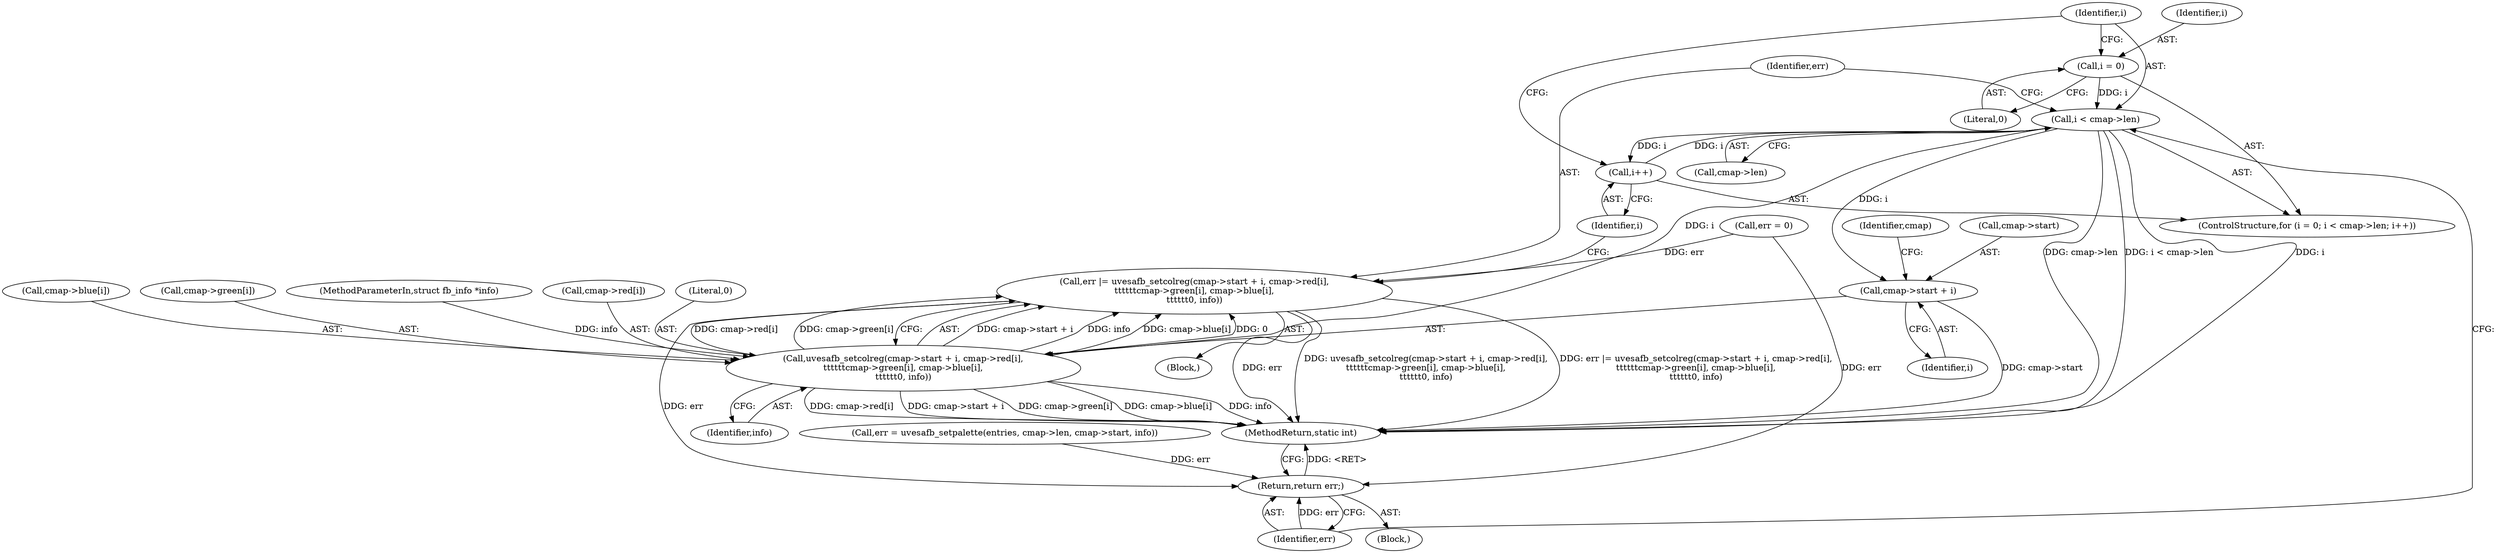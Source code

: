 digraph "0_linux_9f645bcc566a1e9f921bdae7528a01ced5bc3713@pointer" {
"1000253" [label="(Call,i < cmap->len)"];
"1000258" [label="(Call,i++)"];
"1000253" [label="(Call,i < cmap->len)"];
"1000250" [label="(Call,i = 0)"];
"1000263" [label="(Call,uvesafb_setcolreg(cmap->start + i, cmap->red[i],\n\t\t\t\t\t\tcmap->green[i], cmap->blue[i],\n\t\t\t\t\t\t0, info))"];
"1000261" [label="(Call,err |= uvesafb_setcolreg(cmap->start + i, cmap->red[i],\n\t\t\t\t\t\tcmap->green[i], cmap->blue[i],\n\t\t\t\t\t\t0, info))"];
"1000286" [label="(Return,return err;)"];
"1000264" [label="(Call,cmap->start + i)"];
"1000114" [label="(Call,err = 0)"];
"1000271" [label="(Identifier,cmap)"];
"1000263" [label="(Call,uvesafb_setcolreg(cmap->start + i, cmap->red[i],\n\t\t\t\t\t\tcmap->green[i], cmap->blue[i],\n\t\t\t\t\t\t0, info))"];
"1000286" [label="(Return,return err;)"];
"1000268" [label="(Identifier,i)"];
"1000279" [label="(Call,cmap->blue[i])"];
"1000274" [label="(Call,cmap->green[i])"];
"1000260" [label="(Block,)"];
"1000285" [label="(Identifier,info)"];
"1000104" [label="(Block,)"];
"1000252" [label="(Literal,0)"];
"1000262" [label="(Identifier,err)"];
"1000261" [label="(Call,err |= uvesafb_setcolreg(cmap->start + i, cmap->red[i],\n\t\t\t\t\t\tcmap->green[i], cmap->blue[i],\n\t\t\t\t\t\t0, info))"];
"1000234" [label="(Call,err = uvesafb_setpalette(entries, cmap->len, cmap->start, info))"];
"1000287" [label="(Identifier,err)"];
"1000103" [label="(MethodParameterIn,struct fb_info *info)"];
"1000259" [label="(Identifier,i)"];
"1000251" [label="(Identifier,i)"];
"1000264" [label="(Call,cmap->start + i)"];
"1000253" [label="(Call,i < cmap->len)"];
"1000255" [label="(Call,cmap->len)"];
"1000250" [label="(Call,i = 0)"];
"1000249" [label="(ControlStructure,for (i = 0; i < cmap->len; i++))"];
"1000269" [label="(Call,cmap->red[i])"];
"1000254" [label="(Identifier,i)"];
"1000265" [label="(Call,cmap->start)"];
"1000284" [label="(Literal,0)"];
"1000288" [label="(MethodReturn,static int)"];
"1000258" [label="(Call,i++)"];
"1000253" -> "1000249"  [label="AST: "];
"1000253" -> "1000255"  [label="CFG: "];
"1000254" -> "1000253"  [label="AST: "];
"1000255" -> "1000253"  [label="AST: "];
"1000262" -> "1000253"  [label="CFG: "];
"1000287" -> "1000253"  [label="CFG: "];
"1000253" -> "1000288"  [label="DDG: cmap->len"];
"1000253" -> "1000288"  [label="DDG: i < cmap->len"];
"1000253" -> "1000288"  [label="DDG: i"];
"1000258" -> "1000253"  [label="DDG: i"];
"1000250" -> "1000253"  [label="DDG: i"];
"1000253" -> "1000258"  [label="DDG: i"];
"1000253" -> "1000263"  [label="DDG: i"];
"1000253" -> "1000264"  [label="DDG: i"];
"1000258" -> "1000249"  [label="AST: "];
"1000258" -> "1000259"  [label="CFG: "];
"1000259" -> "1000258"  [label="AST: "];
"1000254" -> "1000258"  [label="CFG: "];
"1000250" -> "1000249"  [label="AST: "];
"1000250" -> "1000252"  [label="CFG: "];
"1000251" -> "1000250"  [label="AST: "];
"1000252" -> "1000250"  [label="AST: "];
"1000254" -> "1000250"  [label="CFG: "];
"1000263" -> "1000261"  [label="AST: "];
"1000263" -> "1000285"  [label="CFG: "];
"1000264" -> "1000263"  [label="AST: "];
"1000269" -> "1000263"  [label="AST: "];
"1000274" -> "1000263"  [label="AST: "];
"1000279" -> "1000263"  [label="AST: "];
"1000284" -> "1000263"  [label="AST: "];
"1000285" -> "1000263"  [label="AST: "];
"1000261" -> "1000263"  [label="CFG: "];
"1000263" -> "1000288"  [label="DDG: info"];
"1000263" -> "1000288"  [label="DDG: cmap->red[i]"];
"1000263" -> "1000288"  [label="DDG: cmap->start + i"];
"1000263" -> "1000288"  [label="DDG: cmap->green[i]"];
"1000263" -> "1000288"  [label="DDG: cmap->blue[i]"];
"1000263" -> "1000261"  [label="DDG: cmap->start + i"];
"1000263" -> "1000261"  [label="DDG: info"];
"1000263" -> "1000261"  [label="DDG: cmap->blue[i]"];
"1000263" -> "1000261"  [label="DDG: 0"];
"1000263" -> "1000261"  [label="DDG: cmap->red[i]"];
"1000263" -> "1000261"  [label="DDG: cmap->green[i]"];
"1000103" -> "1000263"  [label="DDG: info"];
"1000261" -> "1000260"  [label="AST: "];
"1000262" -> "1000261"  [label="AST: "];
"1000259" -> "1000261"  [label="CFG: "];
"1000261" -> "1000288"  [label="DDG: err"];
"1000261" -> "1000288"  [label="DDG: uvesafb_setcolreg(cmap->start + i, cmap->red[i],\n\t\t\t\t\t\tcmap->green[i], cmap->blue[i],\n\t\t\t\t\t\t0, info)"];
"1000261" -> "1000288"  [label="DDG: err |= uvesafb_setcolreg(cmap->start + i, cmap->red[i],\n\t\t\t\t\t\tcmap->green[i], cmap->blue[i],\n\t\t\t\t\t\t0, info)"];
"1000114" -> "1000261"  [label="DDG: err"];
"1000261" -> "1000286"  [label="DDG: err"];
"1000286" -> "1000104"  [label="AST: "];
"1000286" -> "1000287"  [label="CFG: "];
"1000287" -> "1000286"  [label="AST: "];
"1000288" -> "1000286"  [label="CFG: "];
"1000286" -> "1000288"  [label="DDG: <RET>"];
"1000287" -> "1000286"  [label="DDG: err"];
"1000234" -> "1000286"  [label="DDG: err"];
"1000114" -> "1000286"  [label="DDG: err"];
"1000264" -> "1000268"  [label="CFG: "];
"1000265" -> "1000264"  [label="AST: "];
"1000268" -> "1000264"  [label="AST: "];
"1000271" -> "1000264"  [label="CFG: "];
"1000264" -> "1000288"  [label="DDG: cmap->start"];
}
